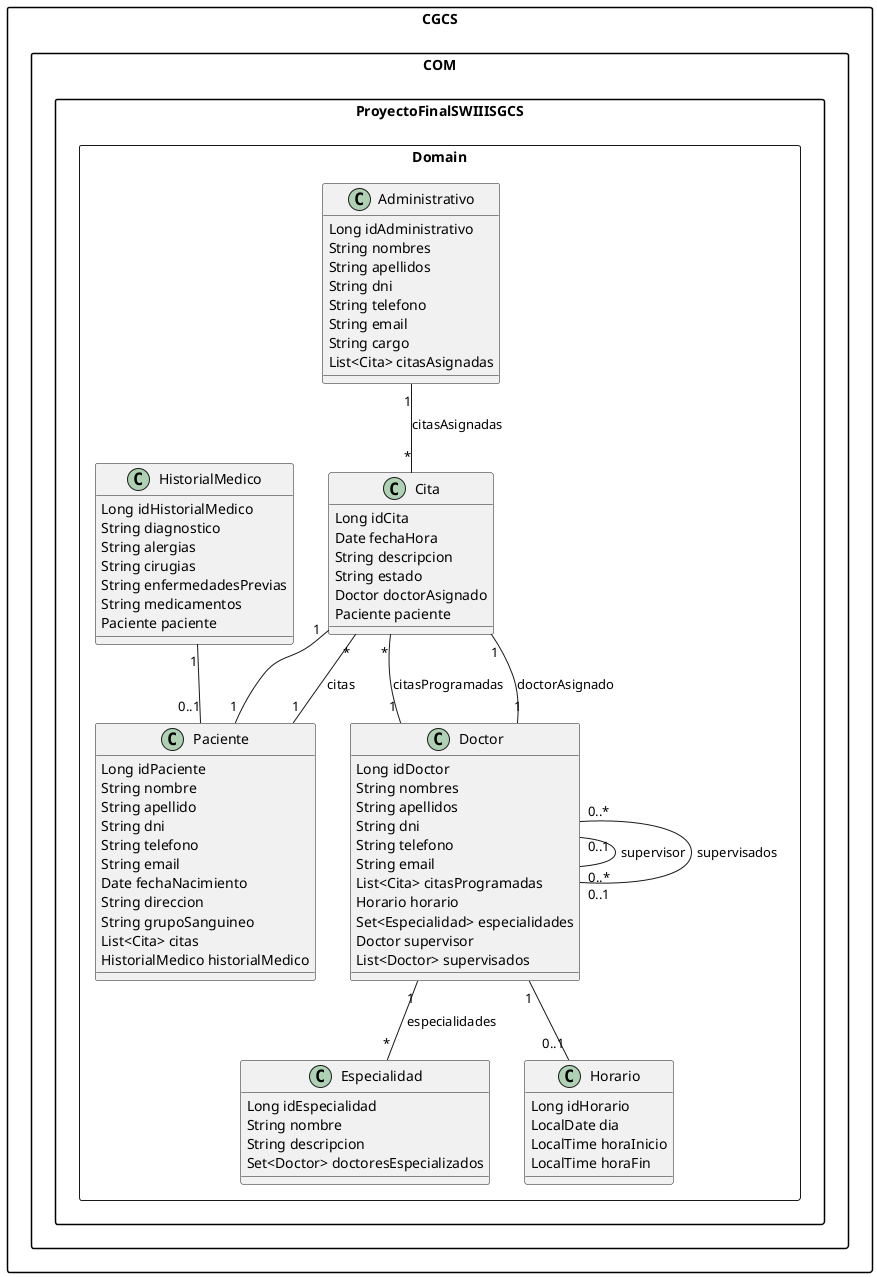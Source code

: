 @startuml

skinparam packageStyle rectangle

package CGCS.COM.ProyectoFinalSWIIISGCS.Domain <<Rectangle>> {
    class Administrativo {
        Long idAdministrativo
        String nombres
        String apellidos
        String dni
        String telefono
        String email
        String cargo
        List<Cita> citasAsignadas
    }

    class Cita {
        Long idCita
        Date fechaHora
        String descripcion
        String estado
        Doctor doctorAsignado
        Paciente paciente
    }

    class Doctor {
        Long idDoctor
        String nombres
        String apellidos
        String dni
        String telefono
        String email
        List<Cita> citasProgramadas
        Horario horario
        Set<Especialidad> especialidades
        Doctor supervisor
        List<Doctor> supervisados
    }

    class Especialidad {
        Long idEspecialidad
        String nombre
        String descripcion
        Set<Doctor> doctoresEspecializados
    }

    class HistorialMedico {
        Long idHistorialMedico
        String diagnostico
        String alergias
        String cirugias
        String enfermedadesPrevias
        String medicamentos
        Paciente paciente
    }

    class Horario {
        Long idHorario
        LocalDate dia
        LocalTime horaInicio
        LocalTime horaFin
    }

    class Paciente {
        Long idPaciente
        String nombre
        String apellido
        String dni
        String telefono
        String email
        Date fechaNacimiento
        String direccion
        String grupoSanguineo
        List<Cita> citas
        HistorialMedico historialMedico
    }

    Administrativo "1" -- "*" Cita : "citasAsignadas"
    Cita "1" -- "1" Doctor : "doctorAsignado"
    Cita "1" -- "1" Paciente
    Doctor "1" -- "*" Cita : "citasProgramadas"
    Doctor "1" -- "0..1" Horario
    Doctor "1" -- "*" Especialidad : "especialidades"
    Doctor "0..1" -- "0..*" Doctor : "supervisor"
    Doctor "0..*" -- "0..1" Doctor : "supervisados"
    HistorialMedico "1" -- "0..1" Paciente
    Paciente "1" -- "*" Cita : "citas"

}

@enduml
